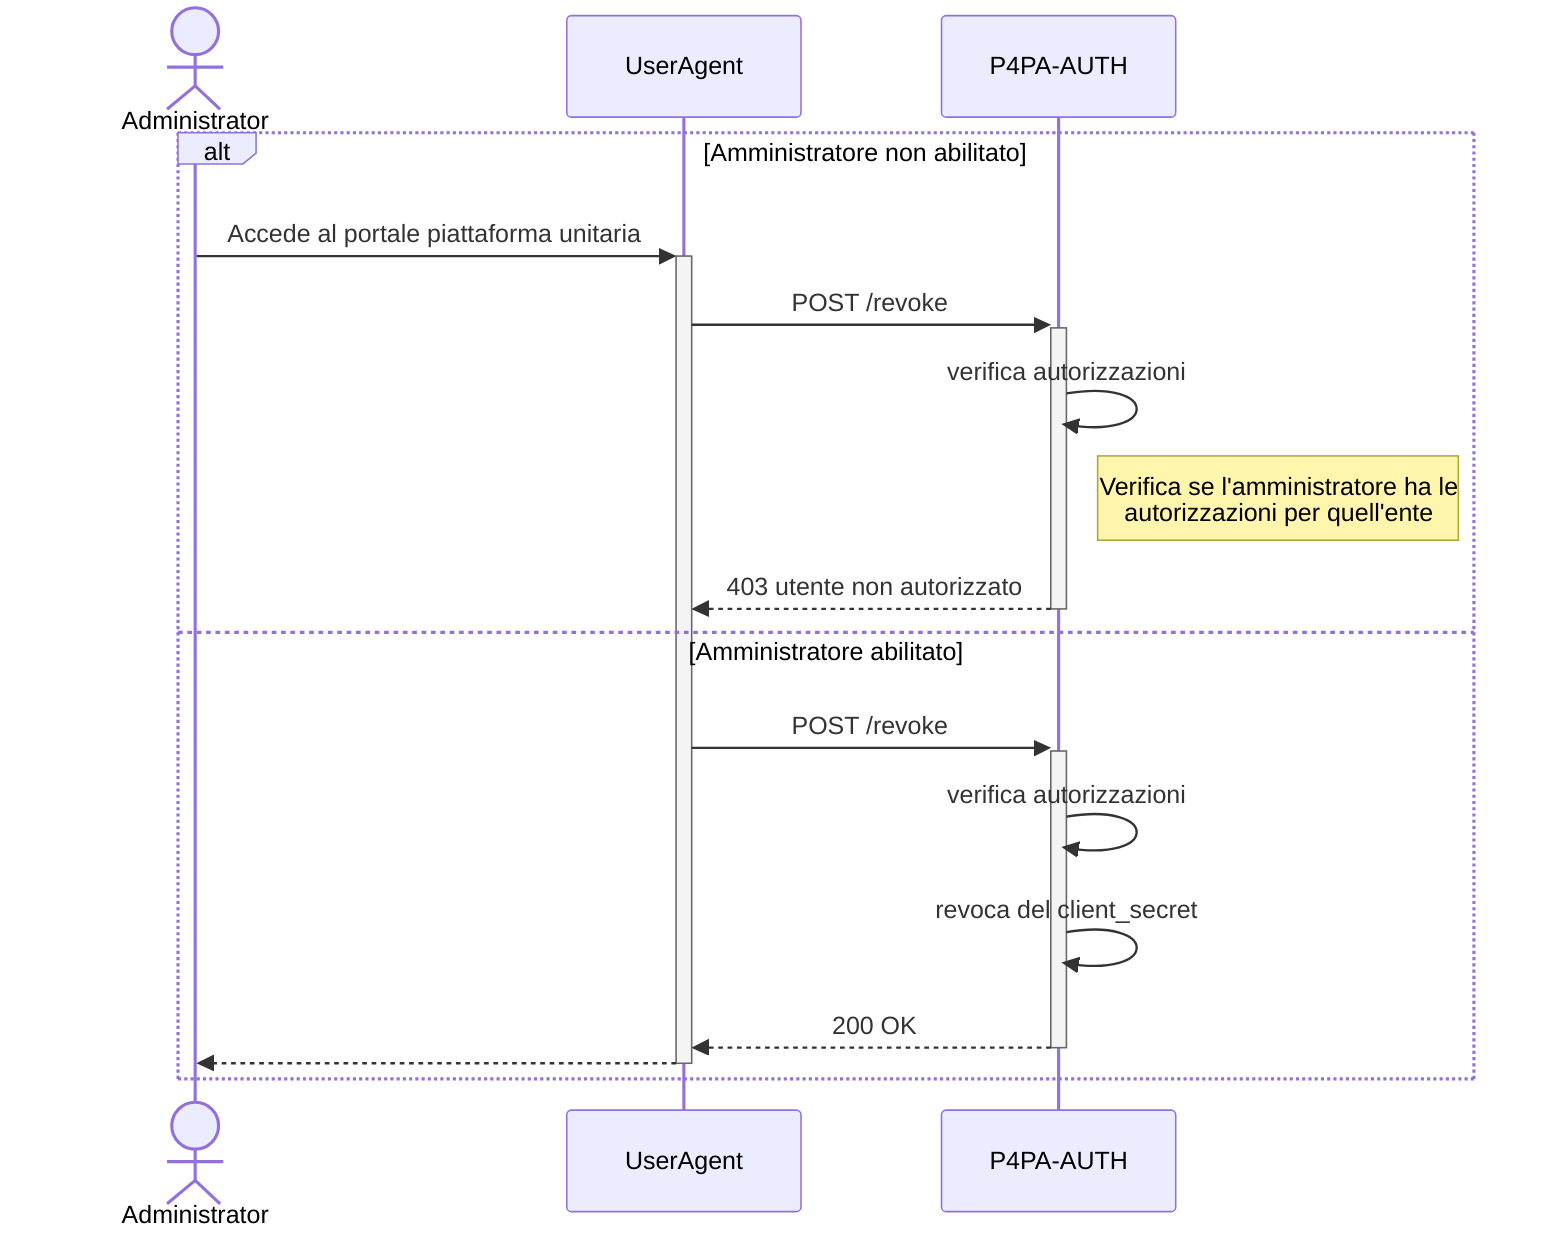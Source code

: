 sequenceDiagram
actor A as Administrator
alt Amministratore non abilitato
A->>+UserAgent: Accede al portale piattaforma unitaria
UserAgent->>+P4PA-AUTH: POST /revoke
P4PA-AUTH->>P4PA-AUTH: verifica autorizzazioni
note right of P4PA-AUTH: Verifica se l'amministratore ha le <br/>autorizzazioni per quell'ente
P4PA-AUTH-->>-UserAgent: 403 utente non autorizzato
else Amministratore abilitato
UserAgent->>+P4PA-AUTH: POST /revoke
P4PA-AUTH->>P4PA-AUTH: verifica autorizzazioni
P4PA-AUTH->>P4PA-AUTH: revoca del client_secret
P4PA-AUTH-->>-UserAgent: 200 OK
UserAgent-->>-A: 
end